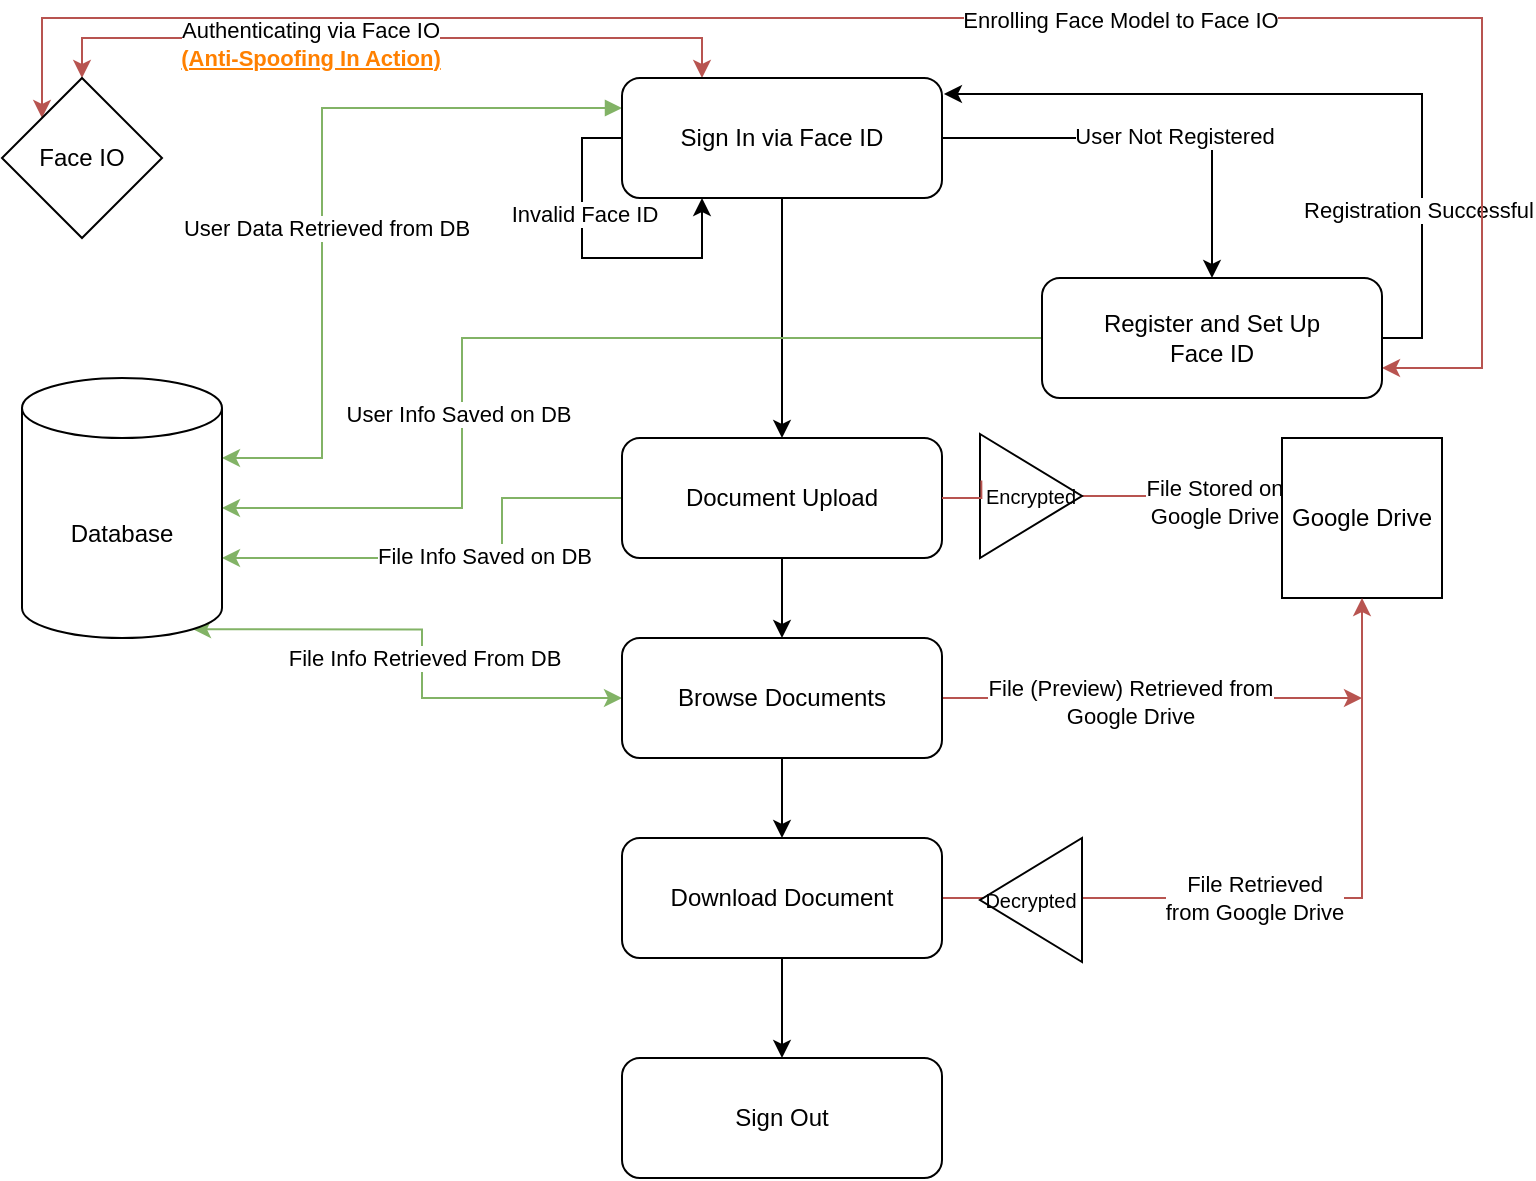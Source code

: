 <mxfile version="20.5.1" type="device"><diagram id="GQmG0wcBNHkL-YFbjiFH" name="Page-1"><mxGraphModel dx="1426" dy="696" grid="0" gridSize="10" guides="1" tooltips="1" connect="1" arrows="1" fold="1" page="1" pageScale="1" pageWidth="827" pageHeight="1169" math="0" shadow="0"><root><mxCell id="0"/><mxCell id="1" parent="0"/><mxCell id="DGBdfvpyKKvv080vVoMC-4" style="edgeStyle=orthogonalEdgeStyle;rounded=0;orthogonalLoop=1;jettySize=auto;html=1;exitX=1;exitY=0.5;exitDx=0;exitDy=0;" parent="1" source="DGBdfvpyKKvv080vVoMC-1" target="DGBdfvpyKKvv080vVoMC-3" edge="1"><mxGeometry relative="1" as="geometry"/></mxCell><mxCell id="DGBdfvpyKKvv080vVoMC-5" value="User Not Registered" style="edgeLabel;html=1;align=center;verticalAlign=middle;resizable=0;points=[];" parent="DGBdfvpyKKvv080vVoMC-4" vertex="1" connectable="0"><mxGeometry x="0.13" y="1" relative="1" as="geometry"><mxPoint as="offset"/></mxGeometry></mxCell><mxCell id="DGBdfvpyKKvv080vVoMC-9" style="edgeStyle=orthogonalEdgeStyle;rounded=0;orthogonalLoop=1;jettySize=auto;html=1;exitX=0;exitY=0.5;exitDx=0;exitDy=0;entryX=0.25;entryY=1;entryDx=0;entryDy=0;" parent="1" source="DGBdfvpyKKvv080vVoMC-1" target="DGBdfvpyKKvv080vVoMC-1" edge="1"><mxGeometry relative="1" as="geometry"><mxPoint x="284" y="430" as="targetPoint"/><Array as="points"><mxPoint x="334" y="370"/><mxPoint x="334" y="430"/><mxPoint x="394" y="430"/></Array></mxGeometry></mxCell><mxCell id="DGBdfvpyKKvv080vVoMC-10" value="Invalid Face ID" style="edgeLabel;html=1;align=center;verticalAlign=middle;resizable=0;points=[];" parent="DGBdfvpyKKvv080vVoMC-9" vertex="1" connectable="0"><mxGeometry x="-0.32" y="1" relative="1" as="geometry"><mxPoint as="offset"/></mxGeometry></mxCell><mxCell id="DGBdfvpyKKvv080vVoMC-19" style="edgeStyle=orthogonalEdgeStyle;rounded=0;orthogonalLoop=1;jettySize=auto;html=1;exitX=0.5;exitY=1;exitDx=0;exitDy=0;entryX=0.5;entryY=0;entryDx=0;entryDy=0;" parent="1" source="DGBdfvpyKKvv080vVoMC-1" target="DGBdfvpyKKvv080vVoMC-12" edge="1"><mxGeometry relative="1" as="geometry"/></mxCell><mxCell id="DGBdfvpyKKvv080vVoMC-32" style="edgeStyle=orthogonalEdgeStyle;rounded=0;orthogonalLoop=1;jettySize=auto;html=1;exitX=0;exitY=0.25;exitDx=0;exitDy=0;entryX=1;entryY=0;entryDx=0;entryDy=40;entryPerimeter=0;startArrow=block;startFill=1;fillColor=#d5e8d4;strokeColor=#82b366;" parent="1" source="DGBdfvpyKKvv080vVoMC-1" target="DGBdfvpyKKvv080vVoMC-27" edge="1"><mxGeometry relative="1" as="geometry"><mxPoint x="184" y="530" as="targetPoint"/><Array as="points"><mxPoint x="204" y="355"/><mxPoint x="204" y="530"/></Array></mxGeometry></mxCell><mxCell id="DGBdfvpyKKvv080vVoMC-33" value="User Data Retrieved from DB" style="edgeLabel;html=1;align=center;verticalAlign=middle;resizable=0;points=[];" parent="DGBdfvpyKKvv080vVoMC-32" vertex="1" connectable="0"><mxGeometry x="0.12" y="2" relative="1" as="geometry"><mxPoint as="offset"/></mxGeometry></mxCell><mxCell id="DGBdfvpyKKvv080vVoMC-39" style="edgeStyle=orthogonalEdgeStyle;rounded=0;orthogonalLoop=1;jettySize=auto;html=1;exitX=0.25;exitY=0;exitDx=0;exitDy=0;entryX=0.5;entryY=0;entryDx=0;entryDy=0;startArrow=classic;startFill=1;fillColor=#f8cecc;strokeColor=#b85450;" parent="1" source="DGBdfvpyKKvv080vVoMC-1" target="DGBdfvpyKKvv080vVoMC-38" edge="1"><mxGeometry relative="1" as="geometry"/></mxCell><mxCell id="DGBdfvpyKKvv080vVoMC-40" value="Authenticating via Face IO&lt;br&gt;&lt;font color=&quot;#ff8000&quot;&gt;&lt;b&gt;&lt;u&gt;(Anti-Spoofing In Action)&lt;/u&gt;&lt;/b&gt;&lt;/font&gt;" style="edgeLabel;html=1;align=center;verticalAlign=middle;resizable=0;points=[];" parent="DGBdfvpyKKvv080vVoMC-39" vertex="1" connectable="0"><mxGeometry x="0.234" y="3" relative="1" as="geometry"><mxPoint as="offset"/></mxGeometry></mxCell><mxCell id="DGBdfvpyKKvv080vVoMC-1" value="Sign In via Face ID" style="rounded=1;whiteSpace=wrap;html=1;" parent="1" vertex="1"><mxGeometry x="354" y="340" width="160" height="60" as="geometry"/></mxCell><mxCell id="DGBdfvpyKKvv080vVoMC-7" style="edgeStyle=orthogonalEdgeStyle;rounded=0;orthogonalLoop=1;jettySize=auto;html=1;exitX=1;exitY=0.5;exitDx=0;exitDy=0;entryX=1.006;entryY=0.133;entryDx=0;entryDy=0;entryPerimeter=0;" parent="1" source="DGBdfvpyKKvv080vVoMC-3" target="DGBdfvpyKKvv080vVoMC-1" edge="1"><mxGeometry relative="1" as="geometry"><mxPoint x="784" y="470" as="targetPoint"/></mxGeometry></mxCell><mxCell id="DGBdfvpyKKvv080vVoMC-8" value="Registration Successful" style="edgeLabel;html=1;align=center;verticalAlign=middle;resizable=0;points=[];" parent="DGBdfvpyKKvv080vVoMC-7" vertex="1" connectable="0"><mxGeometry x="-0.559" y="2" relative="1" as="geometry"><mxPoint as="offset"/></mxGeometry></mxCell><mxCell id="DGBdfvpyKKvv080vVoMC-29" style="edgeStyle=orthogonalEdgeStyle;rounded=0;orthogonalLoop=1;jettySize=auto;html=1;exitX=0;exitY=0.5;exitDx=0;exitDy=0;entryX=1;entryY=0.5;entryDx=0;entryDy=0;entryPerimeter=0;fillColor=#d5e8d4;strokeColor=#82b366;" parent="1" source="DGBdfvpyKKvv080vVoMC-3" target="DGBdfvpyKKvv080vVoMC-27" edge="1"><mxGeometry relative="1" as="geometry"><mxPoint x="264" y="550" as="targetPoint"/><Array as="points"><mxPoint x="274" y="470"/><mxPoint x="274" y="555"/></Array></mxGeometry></mxCell><mxCell id="DGBdfvpyKKvv080vVoMC-30" value="User Info Saved on DB" style="edgeLabel;html=1;align=center;verticalAlign=middle;resizable=0;points=[];" parent="DGBdfvpyKKvv080vVoMC-29" vertex="1" connectable="0"><mxGeometry x="0.325" y="-2" relative="1" as="geometry"><mxPoint as="offset"/></mxGeometry></mxCell><mxCell id="DGBdfvpyKKvv080vVoMC-41" style="edgeStyle=orthogonalEdgeStyle;rounded=0;orthogonalLoop=1;jettySize=auto;html=1;exitX=1;exitY=0.75;exitDx=0;exitDy=0;startArrow=classic;startFill=1;entryX=0;entryY=0;entryDx=0;entryDy=0;fillColor=#f8cecc;strokeColor=#b85450;" parent="1" source="DGBdfvpyKKvv080vVoMC-3" target="DGBdfvpyKKvv080vVoMC-38" edge="1"><mxGeometry relative="1" as="geometry"><mxPoint x="844" y="310" as="targetPoint"/><Array as="points"><mxPoint x="784" y="485"/><mxPoint x="784" y="310"/><mxPoint x="64" y="310"/></Array></mxGeometry></mxCell><mxCell id="DGBdfvpyKKvv080vVoMC-42" value="Enrolling Face Model to Face IO" style="edgeLabel;html=1;align=center;verticalAlign=middle;resizable=0;points=[];" parent="DGBdfvpyKKvv080vVoMC-41" vertex="1" connectable="0"><mxGeometry x="-0.184" y="1" relative="1" as="geometry"><mxPoint as="offset"/></mxGeometry></mxCell><mxCell id="DGBdfvpyKKvv080vVoMC-3" value="Register and Set Up &lt;br&gt;Face ID" style="rounded=1;whiteSpace=wrap;html=1;" parent="1" vertex="1"><mxGeometry x="564" y="440" width="170" height="60" as="geometry"/></mxCell><mxCell id="DGBdfvpyKKvv080vVoMC-15" style="edgeStyle=orthogonalEdgeStyle;rounded=0;orthogonalLoop=1;jettySize=auto;html=1;exitX=1;exitY=0.5;exitDx=0;exitDy=0;entryX=0.013;entryY=0.375;entryDx=0;entryDy=0;entryPerimeter=0;fillColor=#f8cecc;strokeColor=#b85450;startArrow=none;" parent="1" source="a3aOseX4zRMSN611_Guu-2" target="DGBdfvpyKKvv080vVoMC-13" edge="1"><mxGeometry relative="1" as="geometry"/></mxCell><mxCell id="DGBdfvpyKKvv080vVoMC-16" value="File Stored on &lt;br&gt;Google Drive" style="edgeLabel;html=1;align=center;verticalAlign=middle;resizable=0;points=[];" parent="DGBdfvpyKKvv080vVoMC-15" vertex="1" connectable="0"><mxGeometry x="0.304" y="-2" relative="1" as="geometry"><mxPoint as="offset"/></mxGeometry></mxCell><mxCell id="DGBdfvpyKKvv080vVoMC-20" style="edgeStyle=orthogonalEdgeStyle;rounded=0;orthogonalLoop=1;jettySize=auto;html=1;exitX=0.5;exitY=1;exitDx=0;exitDy=0;entryX=0.5;entryY=0;entryDx=0;entryDy=0;" parent="1" source="DGBdfvpyKKvv080vVoMC-12" target="DGBdfvpyKKvv080vVoMC-17" edge="1"><mxGeometry relative="1" as="geometry"/></mxCell><mxCell id="DGBdfvpyKKvv080vVoMC-34" style="edgeStyle=orthogonalEdgeStyle;rounded=0;orthogonalLoop=1;jettySize=auto;html=1;exitX=0;exitY=0.5;exitDx=0;exitDy=0;startArrow=none;startFill=0;entryX=1;entryY=0;entryDx=0;entryDy=90;entryPerimeter=0;fillColor=#d5e8d4;strokeColor=#82b366;" parent="1" source="DGBdfvpyKKvv080vVoMC-12" target="DGBdfvpyKKvv080vVoMC-27" edge="1"><mxGeometry relative="1" as="geometry"><mxPoint x="214" y="580" as="targetPoint"/><Array as="points"><mxPoint x="294" y="550"/><mxPoint x="294" y="580"/></Array></mxGeometry></mxCell><mxCell id="DGBdfvpyKKvv080vVoMC-35" value="File Info Saved on DB" style="edgeLabel;html=1;align=center;verticalAlign=middle;resizable=0;points=[];" parent="DGBdfvpyKKvv080vVoMC-34" vertex="1" connectable="0"><mxGeometry x="-0.139" y="-1" relative="1" as="geometry"><mxPoint as="offset"/></mxGeometry></mxCell><mxCell id="DGBdfvpyKKvv080vVoMC-12" value="Document Upload" style="rounded=1;whiteSpace=wrap;html=1;" parent="1" vertex="1"><mxGeometry x="354" y="520" width="160" height="60" as="geometry"/></mxCell><mxCell id="DGBdfvpyKKvv080vVoMC-13" value="Google Drive" style="whiteSpace=wrap;html=1;aspect=fixed;" parent="1" vertex="1"><mxGeometry x="684" y="520" width="80" height="80" as="geometry"/></mxCell><mxCell id="DGBdfvpyKKvv080vVoMC-24" style="edgeStyle=orthogonalEdgeStyle;rounded=0;orthogonalLoop=1;jettySize=auto;html=1;exitX=0.5;exitY=1;exitDx=0;exitDy=0;" parent="1" source="DGBdfvpyKKvv080vVoMC-17" target="DGBdfvpyKKvv080vVoMC-21" edge="1"><mxGeometry relative="1" as="geometry"/></mxCell><mxCell id="DGBdfvpyKKvv080vVoMC-25" style="edgeStyle=orthogonalEdgeStyle;rounded=0;orthogonalLoop=1;jettySize=auto;html=1;exitX=1;exitY=0.5;exitDx=0;exitDy=0;fillColor=#f8cecc;strokeColor=#b85450;" parent="1" source="DGBdfvpyKKvv080vVoMC-17" edge="1"><mxGeometry relative="1" as="geometry"><mxPoint x="724" y="650" as="targetPoint"/></mxGeometry></mxCell><mxCell id="DGBdfvpyKKvv080vVoMC-26" value="File (Preview) Retrieved from &lt;br&gt;Google Drive" style="edgeLabel;html=1;align=center;verticalAlign=middle;resizable=0;points=[];" parent="DGBdfvpyKKvv080vVoMC-25" vertex="1" connectable="0"><mxGeometry x="-0.114" y="-2" relative="1" as="geometry"><mxPoint as="offset"/></mxGeometry></mxCell><mxCell id="DGBdfvpyKKvv080vVoMC-36" style="edgeStyle=orthogonalEdgeStyle;rounded=0;orthogonalLoop=1;jettySize=auto;html=1;exitX=0;exitY=0.5;exitDx=0;exitDy=0;entryX=0.855;entryY=1;entryDx=0;entryDy=-4.35;entryPerimeter=0;startArrow=classic;startFill=1;fillColor=#d5e8d4;strokeColor=#82b366;" parent="1" source="DGBdfvpyKKvv080vVoMC-17" target="DGBdfvpyKKvv080vVoMC-27" edge="1"><mxGeometry relative="1" as="geometry"/></mxCell><mxCell id="DGBdfvpyKKvv080vVoMC-37" value="File Info Retrieved From DB" style="edgeLabel;html=1;align=center;verticalAlign=middle;resizable=0;points=[];" parent="DGBdfvpyKKvv080vVoMC-36" vertex="1" connectable="0"><mxGeometry x="-0.035" y="-1" relative="1" as="geometry"><mxPoint as="offset"/></mxGeometry></mxCell><mxCell id="DGBdfvpyKKvv080vVoMC-17" value="Browse Documents" style="rounded=1;whiteSpace=wrap;html=1;" parent="1" vertex="1"><mxGeometry x="354" y="620" width="160" height="60" as="geometry"/></mxCell><mxCell id="DGBdfvpyKKvv080vVoMC-22" style="edgeStyle=orthogonalEdgeStyle;rounded=0;orthogonalLoop=1;jettySize=auto;html=1;exitX=1;exitY=0.5;exitDx=0;exitDy=0;entryX=0.5;entryY=1;entryDx=0;entryDy=0;fillColor=#f8cecc;strokeColor=#b85450;" parent="1" source="DGBdfvpyKKvv080vVoMC-21" target="DGBdfvpyKKvv080vVoMC-13" edge="1"><mxGeometry relative="1" as="geometry"/></mxCell><mxCell id="DGBdfvpyKKvv080vVoMC-23" value="File Retrieved&lt;br&gt;from Google Drive" style="edgeLabel;html=1;align=center;verticalAlign=middle;resizable=0;points=[];" parent="DGBdfvpyKKvv080vVoMC-22" vertex="1" connectable="0"><mxGeometry x="-0.332" relative="1" as="geometry"><mxPoint x="36" as="offset"/></mxGeometry></mxCell><mxCell id="DGBdfvpyKKvv080vVoMC-44" style="edgeStyle=orthogonalEdgeStyle;rounded=0;orthogonalLoop=1;jettySize=auto;html=1;exitX=0.5;exitY=1;exitDx=0;exitDy=0;startArrow=none;startFill=0;" parent="1" source="DGBdfvpyKKvv080vVoMC-21" target="DGBdfvpyKKvv080vVoMC-43" edge="1"><mxGeometry relative="1" as="geometry"/></mxCell><mxCell id="DGBdfvpyKKvv080vVoMC-21" value="Download Document" style="rounded=1;whiteSpace=wrap;html=1;" parent="1" vertex="1"><mxGeometry x="354" y="720" width="160" height="60" as="geometry"/></mxCell><mxCell id="DGBdfvpyKKvv080vVoMC-27" value="Database" style="shape=cylinder3;whiteSpace=wrap;html=1;boundedLbl=1;backgroundOutline=1;size=15;" parent="1" vertex="1"><mxGeometry x="54" y="490" width="100" height="130" as="geometry"/></mxCell><mxCell id="DGBdfvpyKKvv080vVoMC-38" value="Face IO" style="rhombus;whiteSpace=wrap;html=1;" parent="1" vertex="1"><mxGeometry x="44" y="340" width="80" height="80" as="geometry"/></mxCell><mxCell id="DGBdfvpyKKvv080vVoMC-43" value="Sign Out" style="rounded=1;whiteSpace=wrap;html=1;" parent="1" vertex="1"><mxGeometry x="354" y="830" width="160" height="60" as="geometry"/></mxCell><mxCell id="a3aOseX4zRMSN611_Guu-2" value="&lt;font style=&quot;font-size: 10px;&quot;&gt;Encrypted&lt;/font&gt;" style="triangle;whiteSpace=wrap;html=1;" vertex="1" parent="1"><mxGeometry x="533" y="518" width="51" height="62" as="geometry"/></mxCell><mxCell id="a3aOseX4zRMSN611_Guu-3" value="" style="edgeStyle=orthogonalEdgeStyle;rounded=0;orthogonalLoop=1;jettySize=auto;html=1;exitX=1;exitY=0.5;exitDx=0;exitDy=0;entryX=0.013;entryY=0.375;entryDx=0;entryDy=0;entryPerimeter=0;fillColor=#f8cecc;strokeColor=#b85450;endArrow=none;" edge="1" parent="1" source="DGBdfvpyKKvv080vVoMC-12" target="a3aOseX4zRMSN611_Guu-2"><mxGeometry relative="1" as="geometry"><mxPoint x="514" y="550" as="sourcePoint"/><mxPoint x="685.04" y="550" as="targetPoint"/></mxGeometry></mxCell><mxCell id="a3aOseX4zRMSN611_Guu-6" value="&lt;font style=&quot;font-size: 10px;&quot;&gt;Decrypted&lt;/font&gt;" style="triangle;whiteSpace=wrap;html=1;arcSize=20;direction=west;" vertex="1" parent="1"><mxGeometry x="533" y="720" width="51" height="62" as="geometry"/></mxCell></root></mxGraphModel></diagram></mxfile>